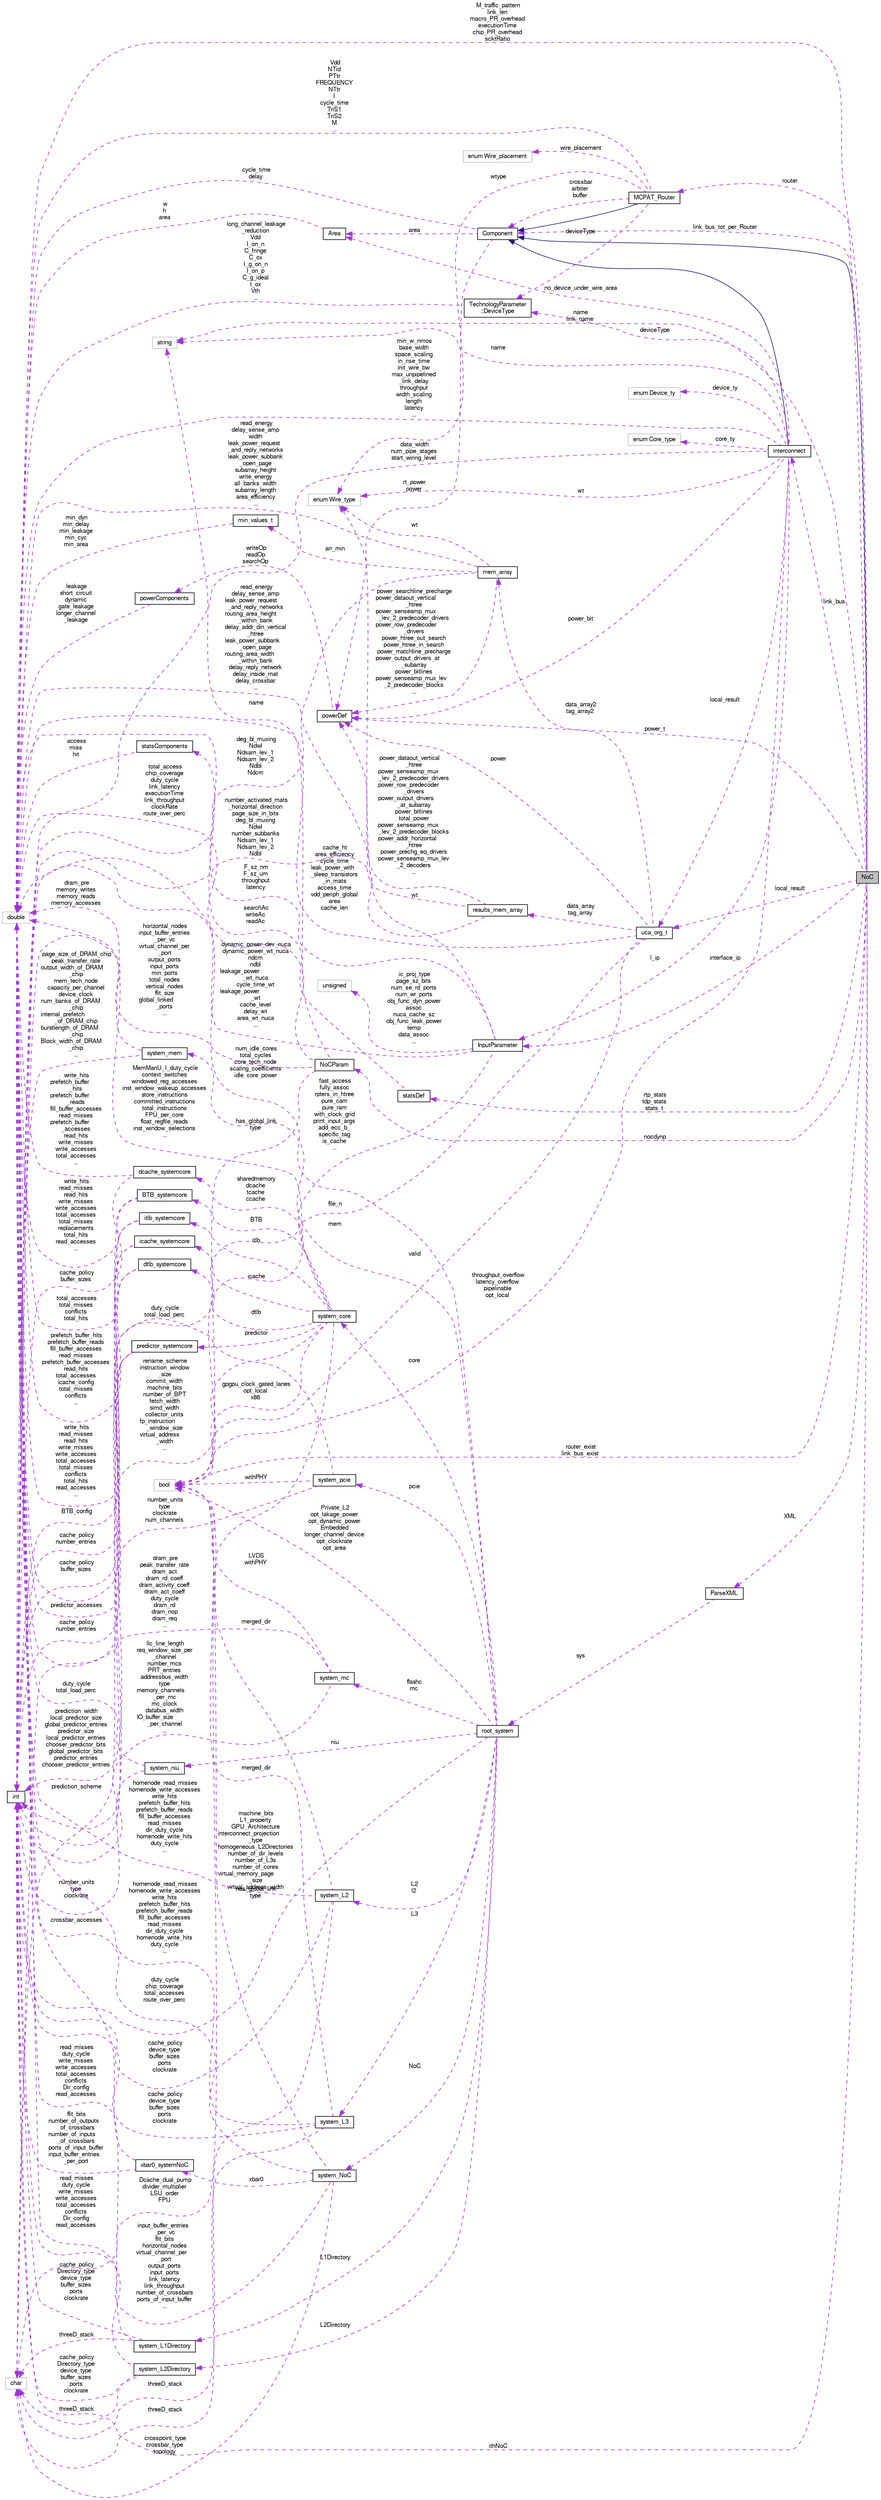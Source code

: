 digraph "NoC"
{
  bgcolor="transparent";
  edge [fontname="FreeSans",fontsize="10",labelfontname="FreeSans",labelfontsize="10"];
  node [fontname="FreeSans",fontsize="10",shape=record];
  rankdir="LR";
  Node2 [label="NoC",height=0.2,width=0.4,color="black", fillcolor="grey75", style="filled", fontcolor="black"];
  Node3 -> Node2 [dir="back",color="midnightblue",fontsize="10",style="solid",fontname="FreeSans"];
  Node3 [label="Component",height=0.2,width=0.4,color="black",URL="$classComponent.html"];
  Node4 -> Node3 [dir="back",color="darkorchid3",fontsize="10",style="dashed",label=" cycle_time\ndelay" ,fontname="FreeSans"];
  Node4 [label="double",height=0.2,width=0.4,color="grey75"];
  Node5 -> Node3 [dir="back",color="darkorchid3",fontsize="10",style="dashed",label=" rt_power\npower" ,fontname="FreeSans"];
  Node5 [label="powerDef",height=0.2,width=0.4,color="black",URL="$classpowerDef.html"];
  Node6 -> Node5 [dir="back",color="darkorchid3",fontsize="10",style="dashed",label=" writeOp\nreadOp\nsearchOp" ,fontname="FreeSans"];
  Node6 [label="powerComponents",height=0.2,width=0.4,color="black",URL="$classpowerComponents.html"];
  Node4 -> Node6 [dir="back",color="darkorchid3",fontsize="10",style="dashed",label=" leakage\nshort_circuit\ndynamic\ngate_leakage\nlonger_channel\l_leakage" ,fontname="FreeSans"];
  Node7 -> Node3 [dir="back",color="darkorchid3",fontsize="10",style="dashed",label=" area" ,fontname="FreeSans"];
  Node7 [label="Area",height=0.2,width=0.4,color="black",URL="$classArea.html"];
  Node4 -> Node7 [dir="back",color="darkorchid3",fontsize="10",style="dashed",label=" w\nh\narea" ,fontname="FreeSans"];
  Node8 -> Node2 [dir="back",color="darkorchid3",fontsize="10",style="dashed",label=" nocdynp" ,fontname="FreeSans"];
  Node8 [label="NoCParam",height=0.2,width=0.4,color="black",URL="$classNoCParam.html"];
  Node4 -> Node8 [dir="back",color="darkorchid3",fontsize="10",style="dashed",label=" total_access\nchip_coverage\nduty_cycle\nlink_latency\nexecutionTime\nlink_throughput\nclockRate\nroute_over_perc" ,fontname="FreeSans"];
  Node9 -> Node8 [dir="back",color="darkorchid3",fontsize="10",style="dashed",label=" name" ,fontname="FreeSans"];
  Node9 [label="string",height=0.2,width=0.4,color="grey75"];
  Node10 -> Node8 [dir="back",color="darkorchid3",fontsize="10",style="dashed",label=" horizontal_nodes\ninput_buffer_entries\l_per_vc\nvirtual_channel_per\l_port\noutput_ports\ninput_ports\nmin_ports\ntotal_nodes\nvertical_nodes\nflit_size\nglobal_linked\l_ports\n..." ,fontname="FreeSans"];
  Node10 [label="int",height=0.2,width=0.4,color="black",URL="$classint.html"];
  Node11 -> Node8 [dir="back",color="darkorchid3",fontsize="10",style="dashed",label=" has_global_link\ntype" ,fontname="FreeSans"];
  Node11 [label="bool",height=0.2,width=0.4,color="grey75"];
  Node9 -> Node2 [dir="back",color="darkorchid3",fontsize="10",style="dashed",label=" name\nlink_name" ,fontname="FreeSans"];
  Node4 -> Node2 [dir="back",color="darkorchid3",fontsize="10",style="dashed",label=" M_traffic_pattern\nlink_len\nmacro_PR_overhead\nexecutionTime\nchip_PR_overhead\nscktRatio" ,fontname="FreeSans"];
  Node12 -> Node2 [dir="back",color="darkorchid3",fontsize="10",style="dashed",label=" router" ,fontname="FreeSans"];
  Node12 [label="MCPAT_Router",height=0.2,width=0.4,color="black",URL="$classMCPAT__Router.html"];
  Node3 -> Node12 [dir="back",color="midnightblue",fontsize="10",style="solid",fontname="FreeSans"];
  Node4 -> Node12 [dir="back",color="darkorchid3",fontsize="10",style="dashed",label=" Vdd\nNTid\nPTtr\nFREQUENCY\nNTtr\nI\ncycle_time\nTriS1\nTriS2\nM\n..." ,fontname="FreeSans"];
  Node3 -> Node12 [dir="back",color="darkorchid3",fontsize="10",style="dashed",label=" crossbar\narbiter\nbuffer" ,fontname="FreeSans"];
  Node13 -> Node12 [dir="back",color="darkorchid3",fontsize="10",style="dashed",label=" wtype" ,fontname="FreeSans"];
  Node13 [label="enum Wire_type",height=0.2,width=0.4,color="grey75"];
  Node14 -> Node12 [dir="back",color="darkorchid3",fontsize="10",style="dashed",label=" deviceType" ,fontname="FreeSans"];
  Node14 [label="TechnologyParameter\l::DeviceType",height=0.2,width=0.4,color="black",URL="$classTechnologyParameter_1_1DeviceType.html"];
  Node4 -> Node14 [dir="back",color="darkorchid3",fontsize="10",style="dashed",label=" long_channel_leakage\l_reduction\nVdd\nI_on_n\nC_fringe\nC_ox\nI_g_on_n\nI_on_p\nC_g_ideal\nt_ox\nVth\n..." ,fontname="FreeSans"];
  Node15 -> Node12 [dir="back",color="darkorchid3",fontsize="10",style="dashed",label=" wire_placement" ,fontname="FreeSans"];
  Node15 [label="enum Wire_placement",height=0.2,width=0.4,color="grey75"];
  Node3 -> Node2 [dir="back",color="darkorchid3",fontsize="10",style="dashed",label=" link_bus_tot_per_Router" ,fontname="FreeSans"];
  Node5 -> Node2 [dir="back",color="darkorchid3",fontsize="10",style="dashed",label=" power_t" ,fontname="FreeSans"];
  Node16 -> Node2 [dir="back",color="darkorchid3",fontsize="10",style="dashed",label=" local_result" ,fontname="FreeSans"];
  Node16 [label="uca_org_t",height=0.2,width=0.4,color="black",URL="$classuca__org__t.html"];
  Node4 -> Node16 [dir="back",color="darkorchid3",fontsize="10",style="dashed",label=" cache_ht\narea_efficiency\ncycle_time\nleak_power_with\l_sleep_transistors\l_in_mats\naccess_time\nvdd_periph_global\narea\ncache_len" ,fontname="FreeSans"];
  Node17 -> Node16 [dir="back",color="darkorchid3",fontsize="10",style="dashed",label=" file_n" ,fontname="FreeSans"];
  Node17 [label="char",height=0.2,width=0.4,color="grey75"];
  Node5 -> Node16 [dir="back",color="darkorchid3",fontsize="10",style="dashed",label=" power" ,fontname="FreeSans"];
  Node18 -> Node16 [dir="back",color="darkorchid3",fontsize="10",style="dashed",label=" data_array2\ntag_array2" ,fontname="FreeSans"];
  Node18 [label="mem_array",height=0.2,width=0.4,color="black",URL="$classmem__array.html"];
  Node4 -> Node18 [dir="back",color="darkorchid3",fontsize="10",style="dashed",label=" read_energy\ndelay_sense_amp\nwidth\nleak_power_request\l_and_reply_networks\nleak_power_subbank\l_open_page\nsubarray_height\nwrite_energy\nall_banks_width\nsubarray_length\narea_efficiency\n..." ,fontname="FreeSans"];
  Node19 -> Node18 [dir="back",color="darkorchid3",fontsize="10",style="dashed",label=" arr_min" ,fontname="FreeSans"];
  Node19 [label="min_values_t",height=0.2,width=0.4,color="black",URL="$classmin__values__t.html"];
  Node4 -> Node19 [dir="back",color="darkorchid3",fontsize="10",style="dashed",label=" min_dyn\nmin_delay\nmin_leakage\nmin_cyc\nmin_area" ,fontname="FreeSans"];
  Node5 -> Node18 [dir="back",color="darkorchid3",fontsize="10",style="dashed",label=" power_searchline_precharge\npower_dataout_vertical\l_htree\npower_senseamp_mux\l_lev_2_predecoder_drivers\npower_row_predecoder\l_drivers\npower_htree_out_search\npower_htree_in_search\npower_matchline_precharge\npower_output_drivers_at\l_subarray\npower_bitlines\npower_senseamp_mux_lev\l_2_predecoder_blocks\n..." ,fontname="FreeSans"];
  Node10 -> Node18 [dir="back",color="darkorchid3",fontsize="10",style="dashed",label=" deg_bl_muxing\nNdwl\nNdsam_lev_1\nNdsam_lev_2\nNdbl\nNdcm" ,fontname="FreeSans"];
  Node13 -> Node18 [dir="back",color="darkorchid3",fontsize="10",style="dashed",label=" wt" ,fontname="FreeSans"];
  Node20 -> Node16 [dir="back",color="darkorchid3",fontsize="10",style="dashed",label=" data_array\ntag_array" ,fontname="FreeSans"];
  Node20 [label="results_mem_array",height=0.2,width=0.4,color="black",URL="$structresults__mem__array.html"];
  Node4 -> Node20 [dir="back",color="darkorchid3",fontsize="10",style="dashed",label=" read_energy\ndelay_sense_amp\nleak_power_request\l_and_reply_networks\nrouting_area_height\l_within_bank\ndelay_addr_din_vertical\l_htree\nleak_power_subbank\l_open_page\nrouting_area_width\l_within_bank\ndelay_reply_network\ndelay_inside_mat\ndelay_crossbar\n..." ,fontname="FreeSans"];
  Node5 -> Node20 [dir="back",color="darkorchid3",fontsize="10",style="dashed",label=" power_dataout_vertical\l_htree\npower_senseamp_mux\l_lev_2_predecoder_drivers\npower_row_predecoder\l_drivers\npower_output_drivers\l_at_subarray\npower_bitlines\ntotal_power\npower_senseamp_mux\l_lev_2_predecoder_blocks\npower_addr_horizontal\l_htree\npower_prechg_eq_drivers\npower_senseamp_mux_lev\l_2_decoders\n..." ,fontname="FreeSans"];
  Node10 -> Node20 [dir="back",color="darkorchid3",fontsize="10",style="dashed",label=" number_activated_mats\l_horizontal_direction\npage_size_in_bits\ndeg_bl_muxing\nNdwl\nnumber_subbanks\nNdsam_lev_1\nNdsam_lev_2\nNdbl" ,fontname="FreeSans"];
  Node11 -> Node16 [dir="back",color="darkorchid3",fontsize="10",style="dashed",label=" valid" ,fontname="FreeSans"];
  Node21 -> Node2 [dir="back",color="darkorchid3",fontsize="10",style="dashed",label=" link_bus" ,fontname="FreeSans"];
  Node21 [label="interconnect",height=0.2,width=0.4,color="black",URL="$classinterconnect.html"];
  Node3 -> Node21 [dir="back",color="midnightblue",fontsize="10",style="solid",fontname="FreeSans"];
  Node4 -> Node21 [dir="back",color="darkorchid3",fontsize="10",style="dashed",label=" min_w_nmos\nbase_width\nspace_scaling\nin_rise_time\ninit_wire_bw\nmax_unpipelined\l_link_delay\nthroughput\nwidth_scaling\nlength\nlatency\n..." ,fontname="FreeSans"];
  Node9 -> Node21 [dir="back",color="darkorchid3",fontsize="10",style="dashed",label=" name" ,fontname="FreeSans"];
  Node22 -> Node21 [dir="back",color="darkorchid3",fontsize="10",style="dashed",label=" device_ty" ,fontname="FreeSans"];
  Node22 [label="enum Device_ty",height=0.2,width=0.4,color="grey75"];
  Node5 -> Node21 [dir="back",color="darkorchid3",fontsize="10",style="dashed",label=" power_bit" ,fontname="FreeSans"];
  Node16 -> Node21 [dir="back",color="darkorchid3",fontsize="10",style="dashed",label=" local_result" ,fontname="FreeSans"];
  Node10 -> Node21 [dir="back",color="darkorchid3",fontsize="10",style="dashed",label=" data_width\nnum_pipe_stages\nstart_wiring_level" ,fontname="FreeSans"];
  Node11 -> Node21 [dir="back",color="darkorchid3",fontsize="10",style="dashed",label=" throughput_overflow\nlatency_overflow\npipelinable\nopt_local" ,fontname="FreeSans"];
  Node7 -> Node21 [dir="back",color="darkorchid3",fontsize="10",style="dashed",label=" no_device_under_wire_area" ,fontname="FreeSans"];
  Node13 -> Node21 [dir="back",color="darkorchid3",fontsize="10",style="dashed",label=" wt" ,fontname="FreeSans"];
  Node23 -> Node21 [dir="back",color="darkorchid3",fontsize="10",style="dashed",label=" l_ip" ,fontname="FreeSans"];
  Node23 [label="InputParameter",height=0.2,width=0.4,color="black",URL="$classInputParameter.html"];
  Node4 -> Node23 [dir="back",color="darkorchid3",fontsize="10",style="dashed",label=" F_sz_nm\nF_sz_um\nthroughput\nlatency" ,fontname="FreeSans"];
  Node10 -> Node23 [dir="back",color="darkorchid3",fontsize="10",style="dashed",label=" dynamic_power_dev_nuca\ndynamic_power_wt_nuca\nndcm\nndbl\nleakage_power\l_wt_nuca\ncycle_time_wt\nleakage_power\l_wt\ncache_level\ndelay_wt\narea_wt_nuca\n..." ,fontname="FreeSans"];
  Node11 -> Node23 [dir="back",color="darkorchid3",fontsize="10",style="dashed",label=" fast_access\nfully_assoc\nrpters_in_htree\npure_cam\npure_ram\nwith_clock_grid\nprint_input_args\nadd_ecc_b_\nspecific_tag\nis_cache\n..." ,fontname="FreeSans"];
  Node13 -> Node23 [dir="back",color="darkorchid3",fontsize="10",style="dashed",label=" wt" ,fontname="FreeSans"];
  Node24 -> Node23 [dir="back",color="darkorchid3",fontsize="10",style="dashed",label=" ic_proj_type\npage_sz_bits\nnum_se_rd_ports\nnum_wr_ports\nobj_func_dyn_power\nassoc\nnuca_cache_sz\nobj_func_leak_power\ntemp\ndata_assoc\n..." ,fontname="FreeSans"];
  Node24 [label="unsigned",height=0.2,width=0.4,color="grey75"];
  Node14 -> Node21 [dir="back",color="darkorchid3",fontsize="10",style="dashed",label=" deviceType" ,fontname="FreeSans"];
  Node25 -> Node21 [dir="back",color="darkorchid3",fontsize="10",style="dashed",label=" core_ty" ,fontname="FreeSans"];
  Node25 [label="enum Core_type",height=0.2,width=0.4,color="grey75"];
  Node26 -> Node2 [dir="back",color="darkorchid3",fontsize="10",style="dashed",label=" rtp_stats\ntdp_stats\nstats_t" ,fontname="FreeSans"];
  Node26 [label="statsDef",height=0.2,width=0.4,color="black",URL="$classstatsDef.html"];
  Node27 -> Node26 [dir="back",color="darkorchid3",fontsize="10",style="dashed",label=" searchAc\nwriteAc\nreadAc" ,fontname="FreeSans"];
  Node27 [label="statsComponents",height=0.2,width=0.4,color="black",URL="$classstatsComponents.html"];
  Node4 -> Node27 [dir="back",color="darkorchid3",fontsize="10",style="dashed",label=" access\nmiss\nhit" ,fontname="FreeSans"];
  Node10 -> Node2 [dir="back",color="darkorchid3",fontsize="10",style="dashed",label=" ithNoC" ,fontname="FreeSans"];
  Node11 -> Node2 [dir="back",color="darkorchid3",fontsize="10",style="dashed",label=" router_exist\nlink_bus_exist" ,fontname="FreeSans"];
  Node23 -> Node2 [dir="back",color="darkorchid3",fontsize="10",style="dashed",label=" interface_ip" ,fontname="FreeSans"];
  Node28 -> Node2 [dir="back",color="darkorchid3",fontsize="10",style="dashed",label=" XML" ,fontname="FreeSans"];
  Node28 [label="ParseXML",height=0.2,width=0.4,color="black",URL="$classParseXML.html"];
  Node29 -> Node28 [dir="back",color="darkorchid3",fontsize="10",style="dashed",label=" sys" ,fontname="FreeSans"];
  Node29 [label="root_system",height=0.2,width=0.4,color="black",URL="$structroot__system.html"];
  Node30 -> Node29 [dir="back",color="darkorchid3",fontsize="10",style="dashed",label=" L2\nl2" ,fontname="FreeSans"];
  Node30 [label="system_L2",height=0.2,width=0.4,color="black",URL="$structsystem__L2.html"];
  Node4 -> Node30 [dir="back",color="darkorchid3",fontsize="10",style="dashed",label=" homenode_read_misses\nhomenode_write_accesses\nwrite_hits\nprefetch_buffer_hits\nprefetch_buffer_reads\nfill_buffer_accesses\nread_misses\ndir_duty_cycle\nhomenode_write_hits\nduty_cycle\n..." ,fontname="FreeSans"];
  Node17 -> Node30 [dir="back",color="darkorchid3",fontsize="10",style="dashed",label=" threeD_stack" ,fontname="FreeSans"];
  Node10 -> Node30 [dir="back",color="darkorchid3",fontsize="10",style="dashed",label=" cache_policy\ndevice_type\nbuffer_sizes\nports\nclockrate" ,fontname="FreeSans"];
  Node11 -> Node30 [dir="back",color="darkorchid3",fontsize="10",style="dashed",label=" merged_dir" ,fontname="FreeSans"];
  Node31 -> Node29 [dir="back",color="darkorchid3",fontsize="10",style="dashed",label=" L3" ,fontname="FreeSans"];
  Node31 [label="system_L3",height=0.2,width=0.4,color="black",URL="$structsystem__L3.html"];
  Node4 -> Node31 [dir="back",color="darkorchid3",fontsize="10",style="dashed",label=" homenode_read_misses\nhomenode_write_accesses\nwrite_hits\nprefetch_buffer_hits\nprefetch_buffer_reads\nfill_buffer_accesses\nread_misses\ndir_duty_cycle\nhomenode_write_hits\nduty_cycle\n..." ,fontname="FreeSans"];
  Node17 -> Node31 [dir="back",color="darkorchid3",fontsize="10",style="dashed",label=" threeD_stack" ,fontname="FreeSans"];
  Node10 -> Node31 [dir="back",color="darkorchid3",fontsize="10",style="dashed",label=" cache_policy\ndevice_type\nbuffer_sizes\nports\nclockrate" ,fontname="FreeSans"];
  Node11 -> Node31 [dir="back",color="darkorchid3",fontsize="10",style="dashed",label=" merged_dir" ,fontname="FreeSans"];
  Node4 -> Node29 [dir="back",color="darkorchid3",fontsize="10",style="dashed",label=" num_idle_cores\ntotal_cycles\ncore_tech_node\nscaling_coefficients\nidle_core_power" ,fontname="FreeSans"];
  Node32 -> Node29 [dir="back",color="darkorchid3",fontsize="10",style="dashed",label=" L2Directory" ,fontname="FreeSans"];
  Node32 [label="system_L2Directory",height=0.2,width=0.4,color="black",URL="$structsystem__L2Directory.html"];
  Node4 -> Node32 [dir="back",color="darkorchid3",fontsize="10",style="dashed",label=" read_misses\nduty_cycle\nwrite_misses\nwrite_accesses\ntotal_accesses\nconflicts\nDir_config\nread_accesses" ,fontname="FreeSans"];
  Node17 -> Node32 [dir="back",color="darkorchid3",fontsize="10",style="dashed",label=" threeD_stack" ,fontname="FreeSans"];
  Node10 -> Node32 [dir="back",color="darkorchid3",fontsize="10",style="dashed",label=" cache_policy\nDirectory_type\ndevice_type\nbuffer_sizes\nports\nclockrate" ,fontname="FreeSans"];
  Node33 -> Node29 [dir="back",color="darkorchid3",fontsize="10",style="dashed",label=" flashc\nmc" ,fontname="FreeSans"];
  Node33 [label="system_mc",height=0.2,width=0.4,color="black",URL="$structsystem__mc.html"];
  Node4 -> Node33 [dir="back",color="darkorchid3",fontsize="10",style="dashed",label=" dram_pre\npeak_transfer_rate\ndram_act\ndram_rd_coeff\ndram_activity_coeff\ndram_act_coeff\nduty_cycle\ndram_rd\ndram_nop\ndram_req\n..." ,fontname="FreeSans"];
  Node10 -> Node33 [dir="back",color="darkorchid3",fontsize="10",style="dashed",label=" llc_line_length\nreq_window_size_per\l_channel\nnumber_mcs\nPRT_entries\naddressbus_width\ntype\nmemory_channels\l_per_mc\nmc_clock\ndatabus_width\nIO_buffer_size\l_per_channel\n..." ,fontname="FreeSans"];
  Node11 -> Node33 [dir="back",color="darkorchid3",fontsize="10",style="dashed",label=" LVDS\nwithPHY" ,fontname="FreeSans"];
  Node34 -> Node29 [dir="back",color="darkorchid3",fontsize="10",style="dashed",label=" mem" ,fontname="FreeSans"];
  Node34 [label="system_mem",height=0.2,width=0.4,color="black",URL="$structsystem__mem.html"];
  Node4 -> Node34 [dir="back",color="darkorchid3",fontsize="10",style="dashed",label=" dram_pre\nmemory_writes\nmemory_reads\nmemory_accesses" ,fontname="FreeSans"];
  Node10 -> Node34 [dir="back",color="darkorchid3",fontsize="10",style="dashed",label=" page_size_of_DRAM_chip\npeak_transfer_rate\noutput_width_of_DRAM\l_chip\nmem_tech_node\ncapacity_per_channel\ndevice_clock\nnum_banks_of_DRAM\l_chip\ninternal_prefetch\l_of_DRAM_chip\nburstlength_of_DRAM\l_chip\nBlock_width_of_DRAM\l_chip\n..." ,fontname="FreeSans"];
  Node35 -> Node29 [dir="back",color="darkorchid3",fontsize="10",style="dashed",label=" L1Directory" ,fontname="FreeSans"];
  Node35 [label="system_L1Directory",height=0.2,width=0.4,color="black",URL="$structsystem__L1Directory.html"];
  Node4 -> Node35 [dir="back",color="darkorchid3",fontsize="10",style="dashed",label=" read_misses\nduty_cycle\nwrite_misses\nwrite_accesses\ntotal_accesses\nconflicts\nDir_config\nread_accesses" ,fontname="FreeSans"];
  Node17 -> Node35 [dir="back",color="darkorchid3",fontsize="10",style="dashed",label=" threeD_stack" ,fontname="FreeSans"];
  Node10 -> Node35 [dir="back",color="darkorchid3",fontsize="10",style="dashed",label=" cache_policy\nDirectory_type\ndevice_type\nbuffer_sizes\nports\nclockrate" ,fontname="FreeSans"];
  Node36 -> Node29 [dir="back",color="darkorchid3",fontsize="10",style="dashed",label=" niu" ,fontname="FreeSans"];
  Node36 [label="system_niu",height=0.2,width=0.4,color="black",URL="$structsystem__niu.html"];
  Node4 -> Node36 [dir="back",color="darkorchid3",fontsize="10",style="dashed",label=" duty_cycle\ntotal_load_perc" ,fontname="FreeSans"];
  Node10 -> Node36 [dir="back",color="darkorchid3",fontsize="10",style="dashed",label=" number_units\ntype\nclockrate" ,fontname="FreeSans"];
  Node37 -> Node29 [dir="back",color="darkorchid3",fontsize="10",style="dashed",label=" core" ,fontname="FreeSans"];
  Node37 [label="system_core",height=0.2,width=0.4,color="black",URL="$structsystem__core.html"];
  Node38 -> Node37 [dir="back",color="darkorchid3",fontsize="10",style="dashed",label=" predictor" ,fontname="FreeSans"];
  Node38 [label="predictor_systemcore",height=0.2,width=0.4,color="black",URL="$structpredictor__systemcore.html"];
  Node4 -> Node38 [dir="back",color="darkorchid3",fontsize="10",style="dashed",label=" predictor_accesses" ,fontname="FreeSans"];
  Node17 -> Node38 [dir="back",color="darkorchid3",fontsize="10",style="dashed",label=" prediction_scheme" ,fontname="FreeSans"];
  Node10 -> Node38 [dir="back",color="darkorchid3",fontsize="10",style="dashed",label=" prediction_width\nlocal_predictor_size\nglobal_predictor_entries\npredictor_size\nlocal_predictor_entries\nchooser_predictor_bits\nglobal_predictor_bits\npredictor_entries\nchooser_predictor_entries" ,fontname="FreeSans"];
  Node39 -> Node37 [dir="back",color="darkorchid3",fontsize="10",style="dashed",label=" BTB" ,fontname="FreeSans"];
  Node39 [label="BTB_systemcore",height=0.2,width=0.4,color="black",URL="$structBTB__systemcore.html"];
  Node4 -> Node39 [dir="back",color="darkorchid3",fontsize="10",style="dashed",label=" write_hits\nread_misses\nread_hits\nwrite_misses\nwrite_accesses\ntotal_accesses\ntotal_misses\nreplacements\ntotal_hits\nread_accesses\n..." ,fontname="FreeSans"];
  Node10 -> Node39 [dir="back",color="darkorchid3",fontsize="10",style="dashed",label=" BTB_config" ,fontname="FreeSans"];
  Node4 -> Node37 [dir="back",color="darkorchid3",fontsize="10",style="dashed",label=" MemManU_I_duty_cycle\ncontext_switches\nwindowed_reg_accesses\ninst_window_wakeup_accesses\nstore_instructions\ncommitted_instructions\ntotal_instructions\nFPU_per_core\nfloat_regfile_reads\ninst_window_selections\n..." ,fontname="FreeSans"];
  Node40 -> Node37 [dir="back",color="darkorchid3",fontsize="10",style="dashed",label=" itlb" ,fontname="FreeSans"];
  Node40 [label="itlb_systemcore",height=0.2,width=0.4,color="black",URL="$structitlb__systemcore.html"];
  Node4 -> Node40 [dir="back",color="darkorchid3",fontsize="10",style="dashed",label=" total_accesses\ntotal_misses\nconflicts\ntotal_hits" ,fontname="FreeSans"];
  Node10 -> Node40 [dir="back",color="darkorchid3",fontsize="10",style="dashed",label=" cache_policy\nnumber_entries" ,fontname="FreeSans"];
  Node41 -> Node37 [dir="back",color="darkorchid3",fontsize="10",style="dashed",label=" icache" ,fontname="FreeSans"];
  Node41 [label="icache_systemcore",height=0.2,width=0.4,color="black",URL="$structicache__systemcore.html"];
  Node4 -> Node41 [dir="back",color="darkorchid3",fontsize="10",style="dashed",label=" prefetch_buffer_hits\nprefetch_buffer_reads\nfill_buffer_accesses\nread_misses\nprefetch_buffer_accesses\nread_hits\ntotal_accesses\nicache_config\ntotal_misses\nconflicts\n..." ,fontname="FreeSans"];
  Node10 -> Node41 [dir="back",color="darkorchid3",fontsize="10",style="dashed",label=" cache_policy\nbuffer_sizes" ,fontname="FreeSans"];
  Node17 -> Node37 [dir="back",color="darkorchid3",fontsize="10",style="dashed",label=" Dcache_dual_pump\ndivider_multiplier\nLSU_order\nFPU" ,fontname="FreeSans"];
  Node10 -> Node37 [dir="back",color="darkorchid3",fontsize="10",style="dashed",label=" rename_scheme\ninstruction_window\l_size\ncommit_width\nmachine_bits\nnumber_of_BPT\nfetch_width\nsimd_width\ncollector_units\nfp_instruction\l_window_size\nvirtual_address\l_width\n..." ,fontname="FreeSans"];
  Node42 -> Node37 [dir="back",color="darkorchid3",fontsize="10",style="dashed",label=" sharedmemory\ndcache\ntcache\nccache" ,fontname="FreeSans"];
  Node42 [label="dcache_systemcore",height=0.2,width=0.4,color="black",URL="$structdcache__systemcore.html"];
  Node4 -> Node42 [dir="back",color="darkorchid3",fontsize="10",style="dashed",label=" write_hits\nprefetch_buffer\l_hits\nprefetch_buffer\l_reads\nfill_buffer_accesses\nread_misses\nprefetch_buffer\l_accesses\nread_hits\nwrite_misses\nwrite_accesses\ntotal_accesses\n..." ,fontname="FreeSans"];
  Node10 -> Node42 [dir="back",color="darkorchid3",fontsize="10",style="dashed",label=" cache_policy\nbuffer_sizes" ,fontname="FreeSans"];
  Node11 -> Node37 [dir="back",color="darkorchid3",fontsize="10",style="dashed",label=" gpgpu_clock_gated_lanes\nopt_local\nx86" ,fontname="FreeSans"];
  Node43 -> Node37 [dir="back",color="darkorchid3",fontsize="10",style="dashed",label=" dtlb" ,fontname="FreeSans"];
  Node43 [label="dtlb_systemcore",height=0.2,width=0.4,color="black",URL="$structdtlb__systemcore.html"];
  Node4 -> Node43 [dir="back",color="darkorchid3",fontsize="10",style="dashed",label=" write_hits\nread_misses\nread_hits\nwrite_misses\nwrite_accesses\ntotal_accesses\ntotal_misses\nconflicts\ntotal_hits\nread_accesses\n..." ,fontname="FreeSans"];
  Node10 -> Node43 [dir="back",color="darkorchid3",fontsize="10",style="dashed",label=" cache_policy\nnumber_entries" ,fontname="FreeSans"];
  Node10 -> Node29 [dir="back",color="darkorchid3",fontsize="10",style="dashed",label=" machine_bits\nL1_property\nGPU_Architecture\ninterconnect_projection\l_type\nhomogeneous_L2Directories\nnumber_of_dir_levels\nnumber_of_L3s\nnumber_of_cores\nvirtual_memory_page\l_size\nvirtual_address_width\n..." ,fontname="FreeSans"];
  Node11 -> Node29 [dir="back",color="darkorchid3",fontsize="10",style="dashed",label=" Private_L2\nopt_lakage_power\nopt_dynamic_power\nEmbedded\nlonger_channel_device\nopt_clockrate\nopt_area" ,fontname="FreeSans"];
  Node44 -> Node29 [dir="back",color="darkorchid3",fontsize="10",style="dashed",label=" NoC" ,fontname="FreeSans"];
  Node44 [label="system_NoC",height=0.2,width=0.4,color="black",URL="$structsystem__NoC.html"];
  Node4 -> Node44 [dir="back",color="darkorchid3",fontsize="10",style="dashed",label=" duty_cycle\nchip_coverage\ntotal_accesses\nroute_over_perc" ,fontname="FreeSans"];
  Node17 -> Node44 [dir="back",color="darkorchid3",fontsize="10",style="dashed",label=" crosspoint_type\ncrossbar_type\ntopology" ,fontname="FreeSans"];
  Node10 -> Node44 [dir="back",color="darkorchid3",fontsize="10",style="dashed",label=" input_buffer_entries\l_per_vc\nflit_bits\nhorizontal_nodes\nvirtual_channel_per\l_port\noutput_ports\ninput_ports\nlink_latency\nlink_throughput\nnumber_of_crossbars\nports_of_input_buffer\n..." ,fontname="FreeSans"];
  Node11 -> Node44 [dir="back",color="darkorchid3",fontsize="10",style="dashed",label=" has_global_link\ntype" ,fontname="FreeSans"];
  Node45 -> Node44 [dir="back",color="darkorchid3",fontsize="10",style="dashed",label=" xbar0" ,fontname="FreeSans"];
  Node45 [label="xbar0_systemNoC",height=0.2,width=0.4,color="black",URL="$structxbar0__systemNoC.html"];
  Node4 -> Node45 [dir="back",color="darkorchid3",fontsize="10",style="dashed",label=" crossbar_accesses" ,fontname="FreeSans"];
  Node10 -> Node45 [dir="back",color="darkorchid3",fontsize="10",style="dashed",label=" flit_bits\nnumber_of_outputs\l_of_crossbars\nnumber_of_inputs\l_of_crossbars\nports_of_input_buffer\ninput_buffer_entries\l_per_port" ,fontname="FreeSans"];
  Node46 -> Node29 [dir="back",color="darkorchid3",fontsize="10",style="dashed",label=" pcie" ,fontname="FreeSans"];
  Node46 [label="system_pcie",height=0.2,width=0.4,color="black",URL="$structsystem__pcie.html"];
  Node4 -> Node46 [dir="back",color="darkorchid3",fontsize="10",style="dashed",label=" duty_cycle\ntotal_load_perc" ,fontname="FreeSans"];
  Node10 -> Node46 [dir="back",color="darkorchid3",fontsize="10",style="dashed",label=" number_units\ntype\nclockrate\nnum_channels" ,fontname="FreeSans"];
  Node11 -> Node46 [dir="back",color="darkorchid3",fontsize="10",style="dashed",label=" withPHY" ,fontname="FreeSans"];
}
